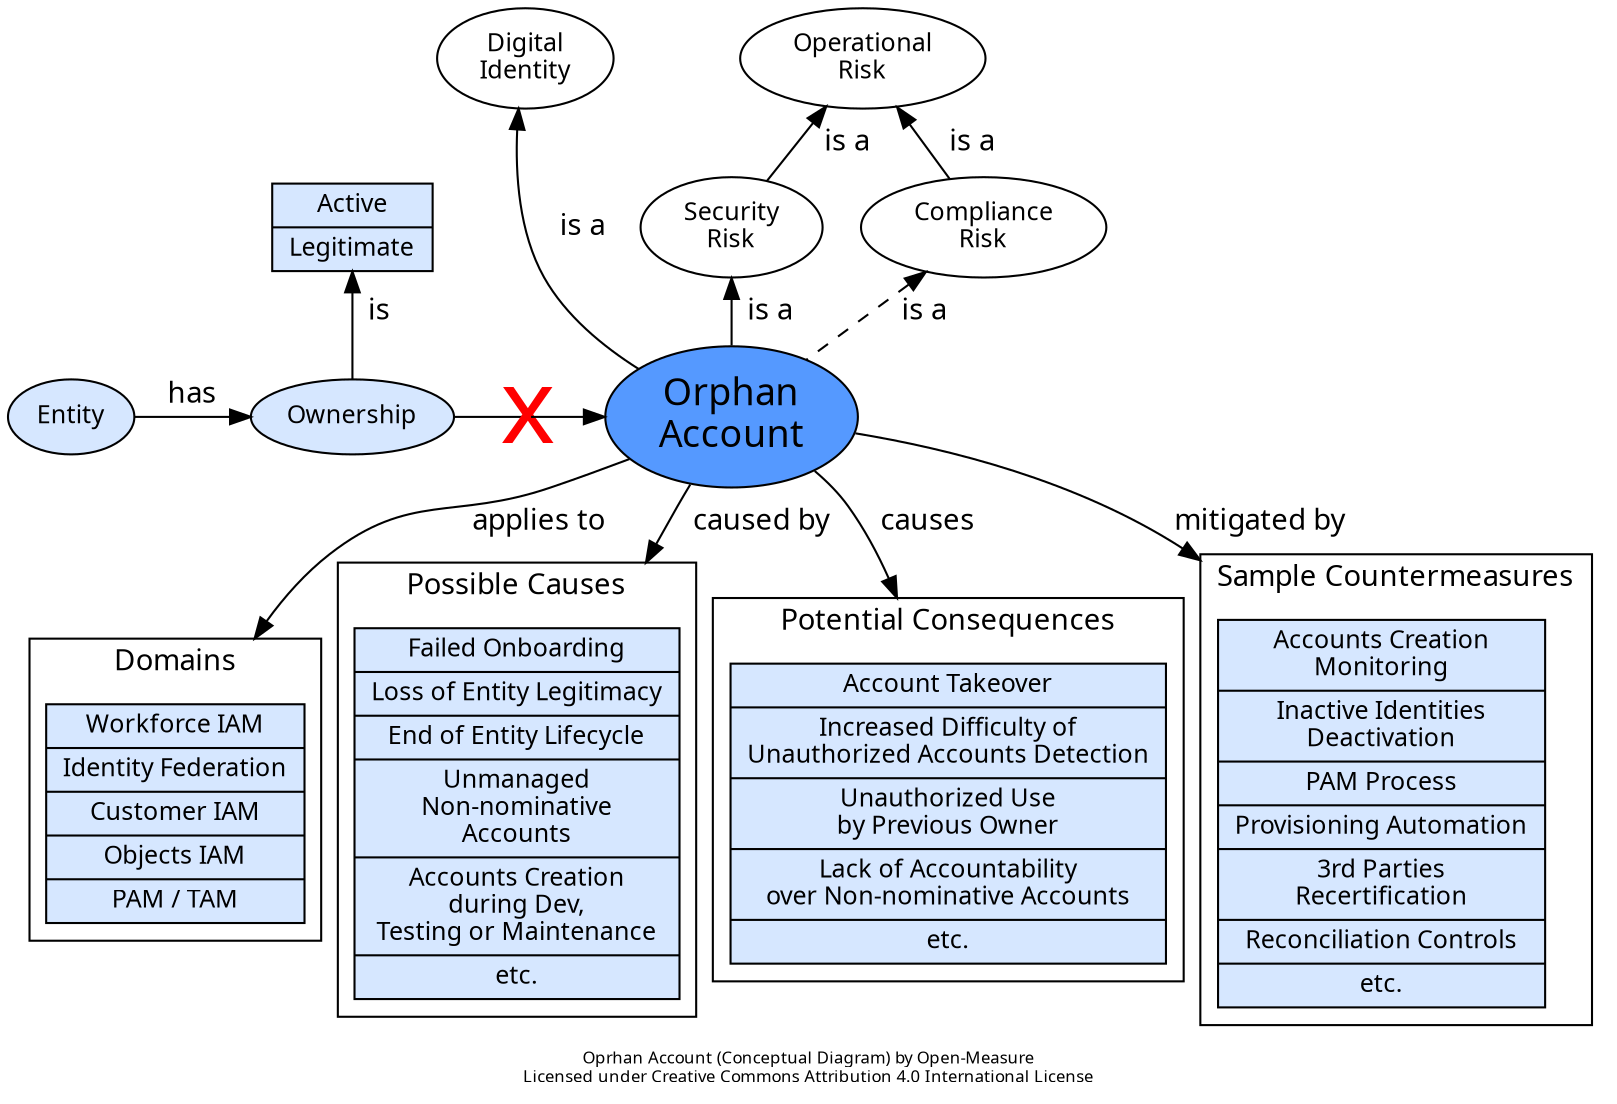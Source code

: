 digraph G {
	rankdir="TB";
	ranksep=0.25;
	splines="curve";
	newrank=true;
	packmode="clust";
	compound=true; # If true, allow edges between clusters.
	fontname="Calibri";
	label="Oprhan Account (Conceptual Diagram) by Open-Measure\nLicensed under Creative Commons Attribution 4.0 International License";
	fontsize=8;
	node[shape="ellipse", fontsize=12, fillcolor="#d6e7ff", style="filled", fontname="Calibri"];
	edge[fontname="Calibri", minlen="1"];

	# Parent Concept
	n_identity [label="Digital\nIdentity", fillcolor="#ffffff"];
	n_identity -> n_orphan_account [weight=10, label="  is a  ", dir="back"];
	n_security_risk [label="Security\nRisk", fillcolor="#ffffff"];
	n_security_risk -> n_orphan_account [weight=10, label="  is a  ", dir="back"];
	n_compliance_risk [label="Compliance\nRisk", fillcolor="#ffffff"];
	n_compliance_risk -> n_orphan_account [weight=10, label="  is a  ", dir="back", style="dashed"];
	n_op_risk [label="Operational\nRisk", fillcolor="#ffffff"];
	n_op_risk -> n_security_risk [weight=10, label="  is a  ", dir="back"];
	n_op_risk -> n_compliance_risk [weight=10, label="  is a  ", dir="back"];

	# Concept
	n_orphan_account [label="Orphan\nAccount", fontsize=18, fillcolor="#5599ff", URL="https://open-measure.atlassian.net/wiki/spaces/DIC/pages/1062207530"];

	# Distinctive Characteristics
	n_ownership [label="Ownership"]
	n_ownership -> n_ownership_no [headlabel="x", labeldistance=0, fontsize="50", fontname="Verdana", fontcolor="#ff0000", arrowhead="none"];
	n_ownership_no [label="", shape="none", fillcolor="invis", width=0]
	n_ownership_no -> n_orphan_account [weight=10, label=""];
	n_entity [label="Entity"]
	n_entity -> n_ownership [weight=10, label="  has  "];
	n_inactive [label="{Active|Legitimate}", shape="record"];
	n_inactive -> n_ownership [weight=10, label="  is  ", dir="back"];

	n_orphan_account -> n_domains [label="  applies to  ", lhead="cluster_domains"];
	subgraph cluster_domains {
		label="Domains";
		fontsize="14";
		n_domains [label="{Workforce IAM|Identity Federation|Customer IAM|Objects IAM|PAM / TAM}", shape="record"];
	}
	n_orphan_account -> n_causes [label="  caused by  ", lhead="cluster_causes"];
	subgraph cluster_causes {
		label="Possible Causes";
		fontsize="14";
		n_causes [label="{Failed Onboarding|Loss of Entity Legitimacy|End of Entity Lifecycle|Unmanaged\nNon-nominative\nAccounts|Accounts Creation\nduring Dev,\nTesting or Maintenance|etc.}", shape="record"];
	}
	n_orphan_account -> n_consequences [label="  causes  ", lhead="cluster_consequences"];
	subgraph cluster_consequences {
		label="Potential Consequences";
		fontsize="14";
		n_consequences [label="{Account Takeover|Increased Difficulty of\nUnauthorized Accounts Detection|Unauthorized Use\nby Previous Owner|Lack of Accountability\nover Non-nominative Accounts|etc.}", shape="record"]
	}
	n_orphan_account -> n_countermeasures [label="  mitigated by  ", lhead="cluster_countermeasues"];
	subgraph cluster_countermeasues {
		label="Sample Countermeasures";
		fontsize="14";
		n_countermeasures [label="{Accounts Creation\nMonitoring|Inactive Identities\nDeactivation|PAM Process|Provisioning Automation|3rd Parties\nRecertification|Reconciliation Controls|etc.}", shape="record"]
	}
	# Invisible Links
	n_identity -> n_security_risk [style=invis];

	# Levels
	{ rank=same; n_entity; n_ownership; n_ownership_no; n_orphan_account}
	{ rank=same; n_causes; n_consequences}

	# Snippets
	# n_person [label="Person"]
	# n_subject -> n_requirements [style=invis];
	# n_populations [label="{Minor|Adul under Legal Guardianship|Person granting Power of Attorney|etc.}", shape="record"]
	# subgraph cluster_strong {
	#		color=black;
	#		label = "";
	# n_strong_tranquility_property -> n_weak_tranquility_property [minlen=3, labelloc=b, xlabel="  has more  \n  constraints  \n  than  ", ltail=cluster_strong, lhead=cluster_weak];
}
